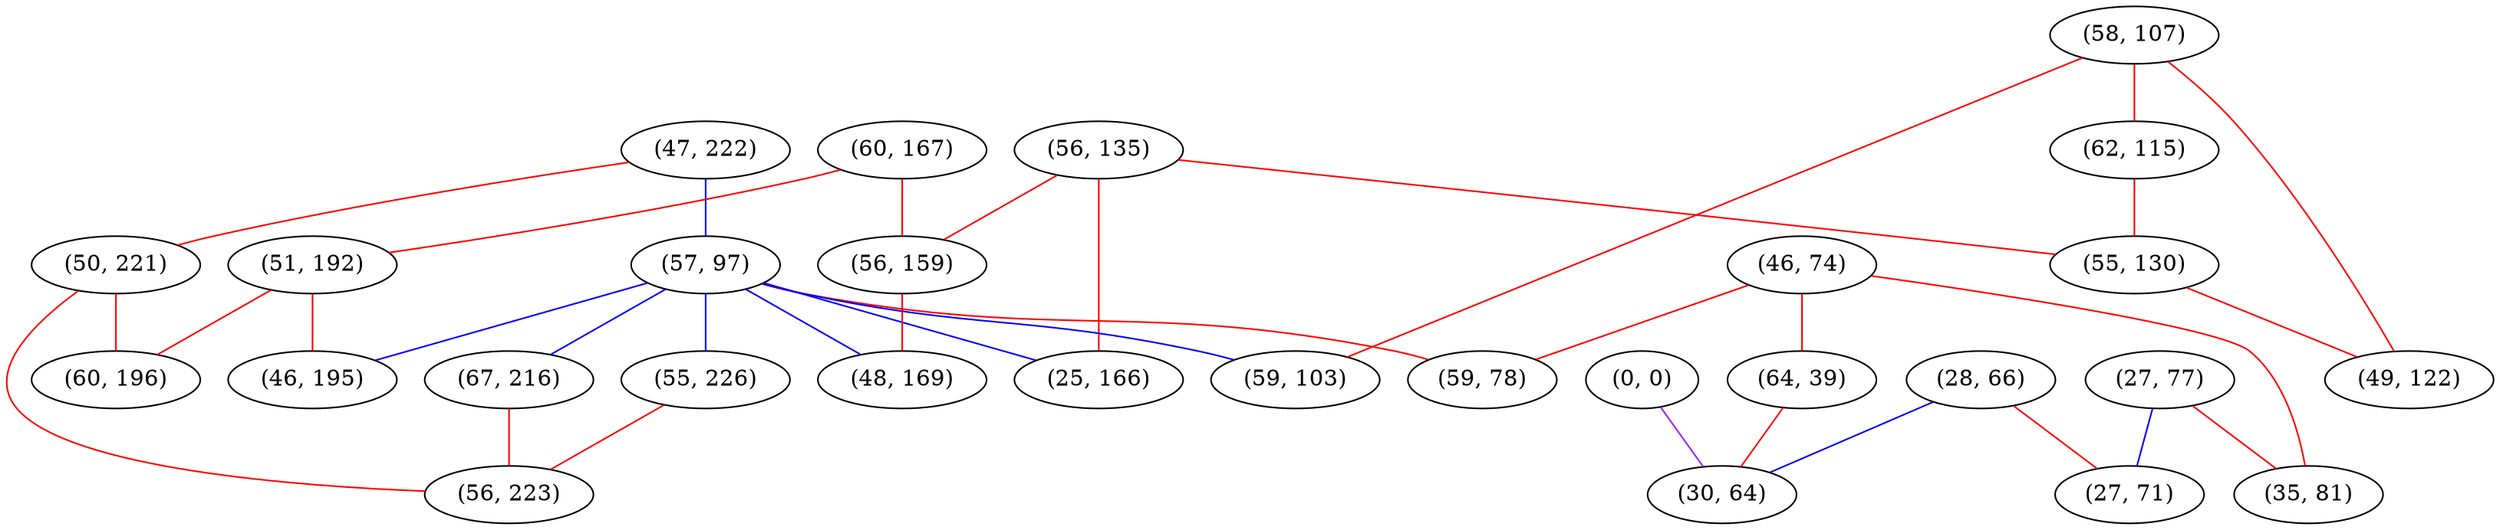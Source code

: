 graph "" {
"(56, 135)";
"(47, 222)";
"(27, 77)";
"(58, 107)";
"(57, 97)";
"(60, 167)";
"(67, 216)";
"(46, 74)";
"(59, 78)";
"(28, 66)";
"(64, 39)";
"(27, 71)";
"(62, 115)";
"(56, 159)";
"(0, 0)";
"(48, 169)";
"(25, 166)";
"(55, 130)";
"(51, 192)";
"(50, 221)";
"(46, 195)";
"(60, 196)";
"(30, 64)";
"(55, 226)";
"(59, 103)";
"(49, 122)";
"(35, 81)";
"(56, 223)";
"(56, 135)" -- "(25, 166)"  [color=red, key=0, weight=1];
"(56, 135)" -- "(55, 130)"  [color=red, key=0, weight=1];
"(56, 135)" -- "(56, 159)"  [color=red, key=0, weight=1];
"(47, 222)" -- "(50, 221)"  [color=red, key=0, weight=1];
"(47, 222)" -- "(57, 97)"  [color=blue, key=0, weight=3];
"(27, 77)" -- "(27, 71)"  [color=blue, key=0, weight=3];
"(27, 77)" -- "(35, 81)"  [color=red, key=0, weight=1];
"(58, 107)" -- "(62, 115)"  [color=red, key=0, weight=1];
"(58, 107)" -- "(49, 122)"  [color=red, key=0, weight=1];
"(58, 107)" -- "(59, 103)"  [color=red, key=0, weight=1];
"(57, 97)" -- "(67, 216)"  [color=blue, key=0, weight=3];
"(57, 97)" -- "(59, 78)"  [color=red, key=0, weight=1];
"(57, 97)" -- "(48, 169)"  [color=blue, key=0, weight=3];
"(57, 97)" -- "(25, 166)"  [color=blue, key=0, weight=3];
"(57, 97)" -- "(55, 226)"  [color=blue, key=0, weight=3];
"(57, 97)" -- "(59, 103)"  [color=blue, key=0, weight=3];
"(57, 97)" -- "(46, 195)"  [color=blue, key=0, weight=3];
"(60, 167)" -- "(51, 192)"  [color=red, key=0, weight=1];
"(60, 167)" -- "(56, 159)"  [color=red, key=0, weight=1];
"(67, 216)" -- "(56, 223)"  [color=red, key=0, weight=1];
"(46, 74)" -- "(35, 81)"  [color=red, key=0, weight=1];
"(46, 74)" -- "(64, 39)"  [color=red, key=0, weight=1];
"(46, 74)" -- "(59, 78)"  [color=red, key=0, weight=1];
"(28, 66)" -- "(27, 71)"  [color=red, key=0, weight=1];
"(28, 66)" -- "(30, 64)"  [color=blue, key=0, weight=3];
"(64, 39)" -- "(30, 64)"  [color=red, key=0, weight=1];
"(62, 115)" -- "(55, 130)"  [color=red, key=0, weight=1];
"(56, 159)" -- "(48, 169)"  [color=red, key=0, weight=1];
"(0, 0)" -- "(30, 64)"  [color=purple, key=0, weight=4];
"(55, 130)" -- "(49, 122)"  [color=red, key=0, weight=1];
"(51, 192)" -- "(46, 195)"  [color=red, key=0, weight=1];
"(51, 192)" -- "(60, 196)"  [color=red, key=0, weight=1];
"(50, 221)" -- "(60, 196)"  [color=red, key=0, weight=1];
"(50, 221)" -- "(56, 223)"  [color=red, key=0, weight=1];
"(55, 226)" -- "(56, 223)"  [color=red, key=0, weight=1];
}
